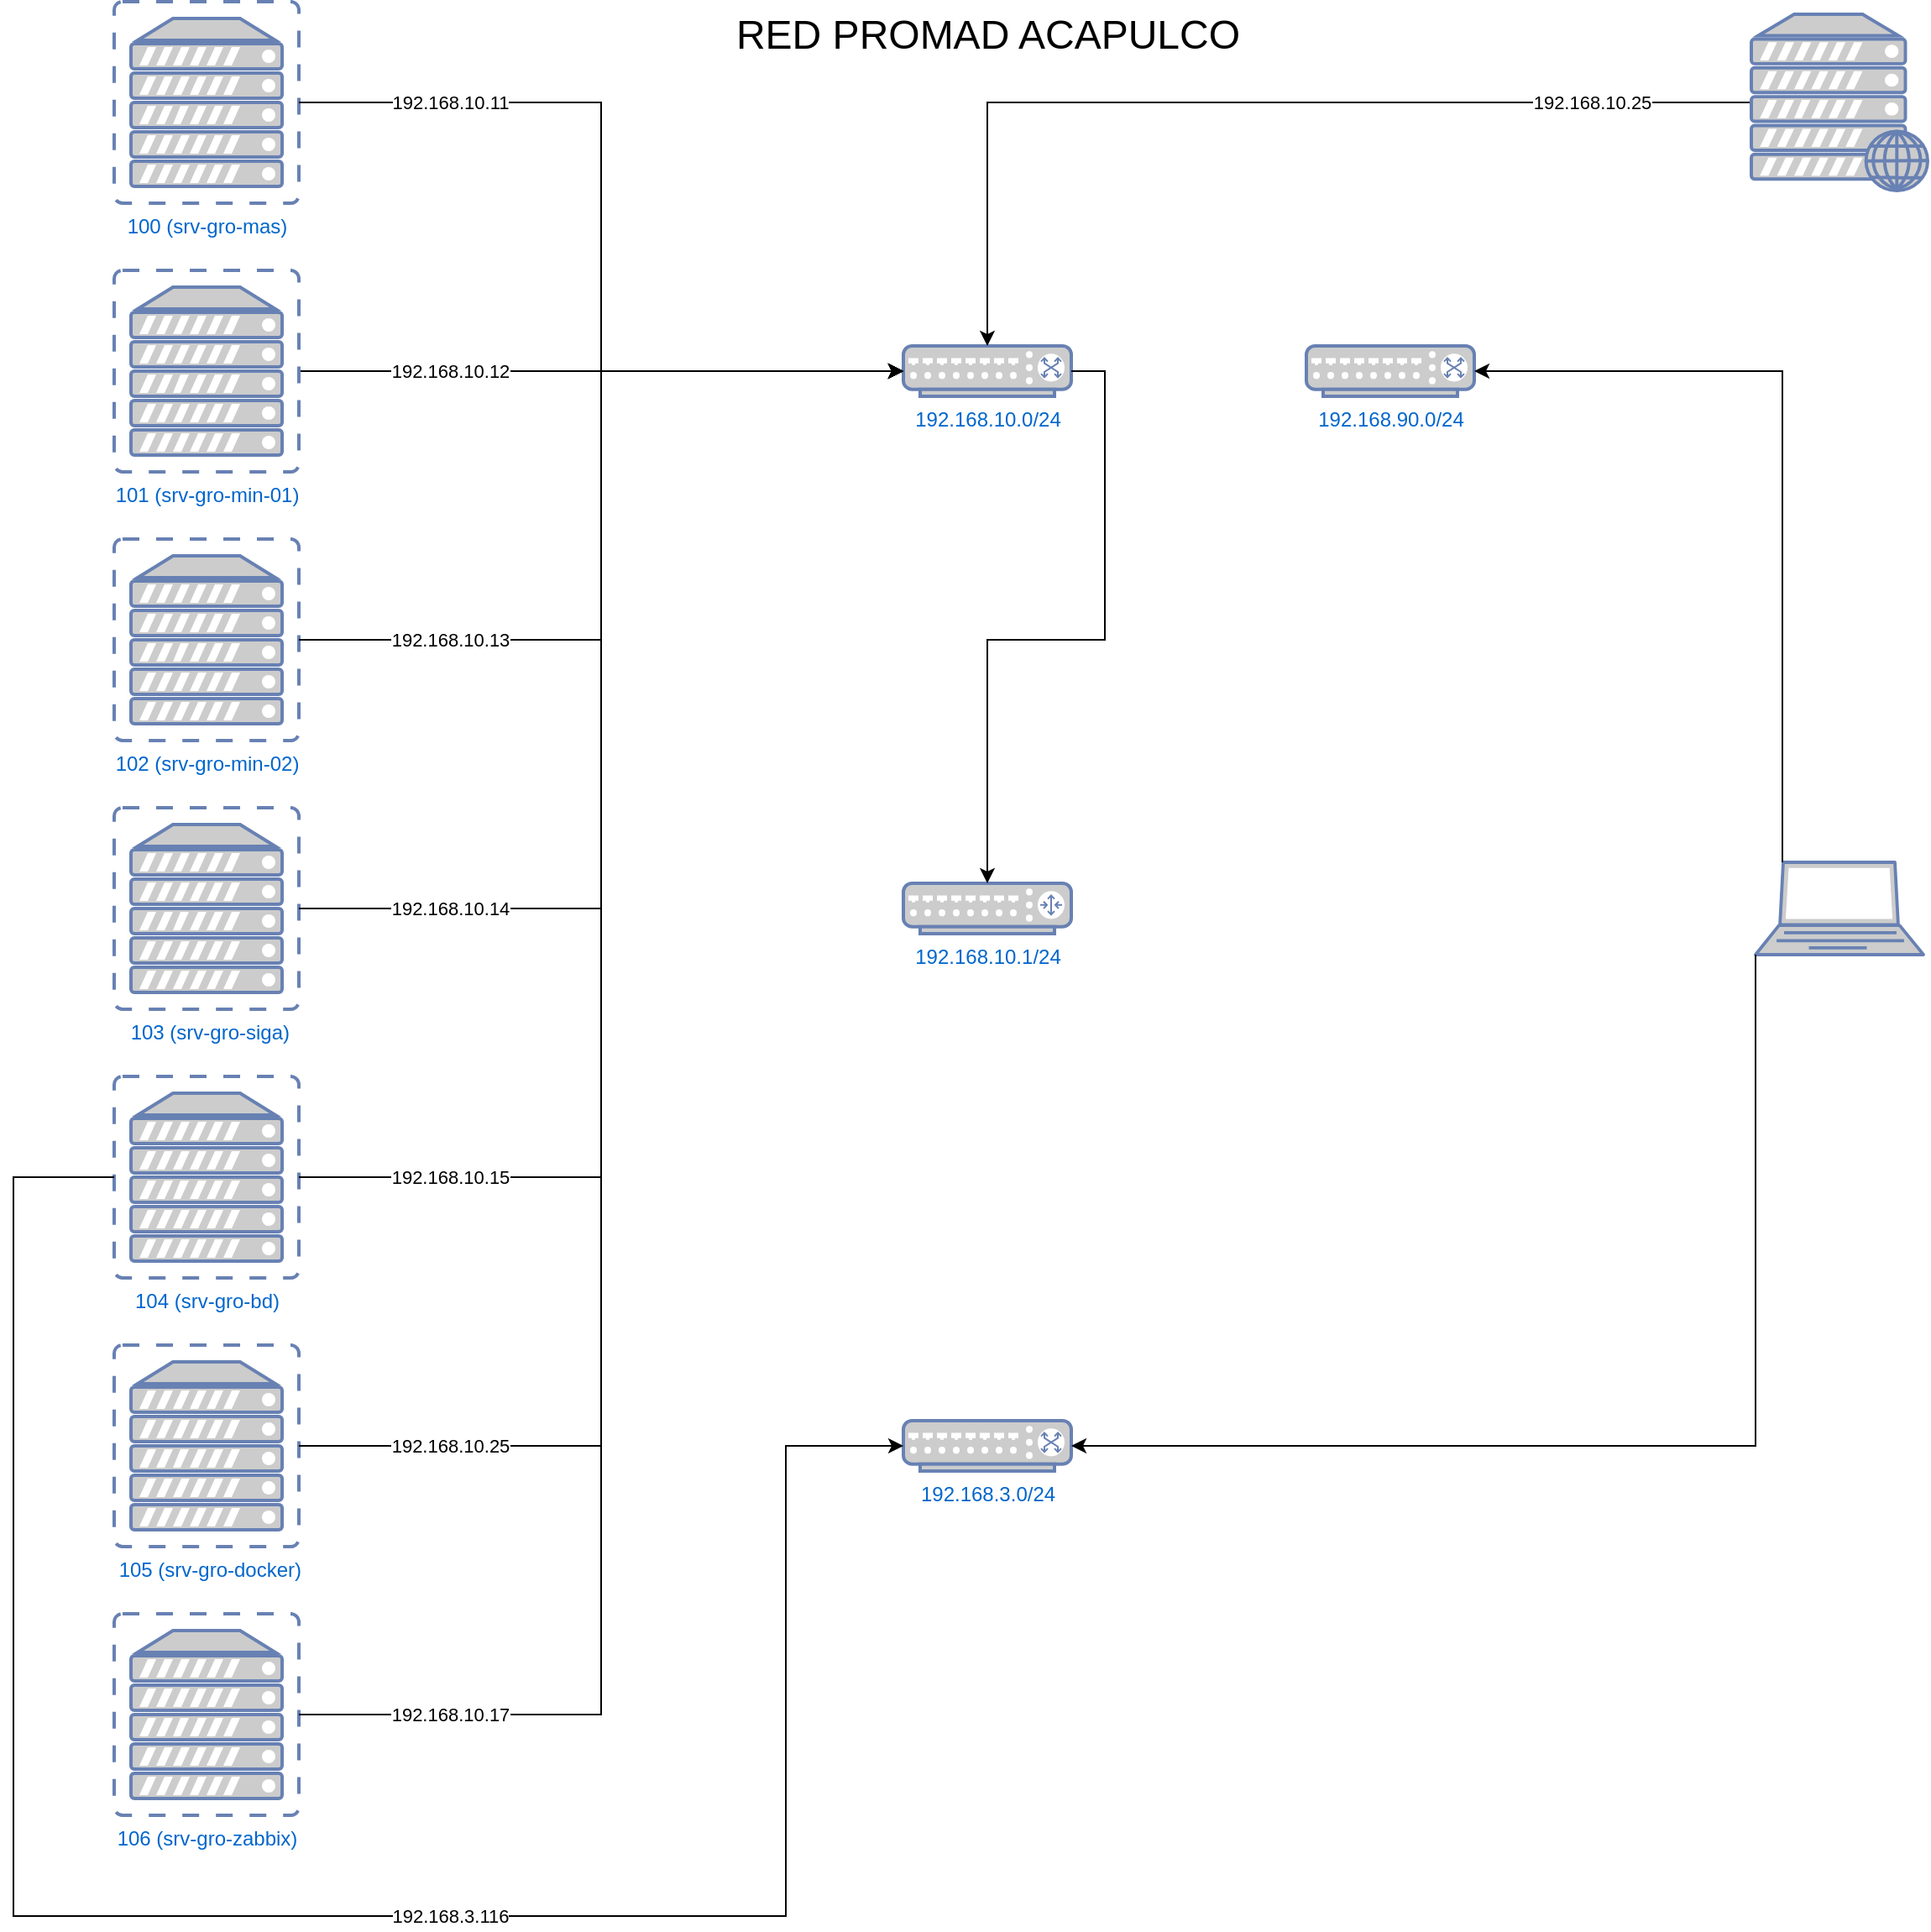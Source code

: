 <mxfile version="26.1.2">
  <diagram name="Página-1" id="_DqZXNJEzkWR17LwoJHk">
    <mxGraphModel dx="1088" dy="765" grid="1" gridSize="10" guides="1" tooltips="1" connect="1" arrows="1" fold="1" page="1" pageScale="1" pageWidth="640" pageHeight="400" math="0" shadow="0">
      <root>
        <mxCell id="0" />
        <mxCell id="1" parent="0" />
        <mxCell id="EatgDQGPLKpnnFWq92qj-1" value="100 (srv-gro-mas)" style="fontColor=#0066CC;verticalAlign=top;verticalLabelPosition=bottom;labelPosition=center;align=center;html=1;outlineConnect=0;fillColor=#CCCCCC;strokeColor=#6881B3;gradientColor=none;gradientDirection=north;strokeWidth=2;shape=mxgraph.networks.virtual_server;" vertex="1" parent="1">
          <mxGeometry x="120" y="40" width="110" height="120" as="geometry" />
        </mxCell>
        <mxCell id="EatgDQGPLKpnnFWq92qj-33" style="edgeStyle=orthogonalEdgeStyle;rounded=0;orthogonalLoop=1;jettySize=auto;html=1;exitX=1;exitY=0.5;exitDx=0;exitDy=0;exitPerimeter=0;" edge="1" parent="1" source="EatgDQGPLKpnnFWq92qj-2" target="EatgDQGPLKpnnFWq92qj-8">
          <mxGeometry relative="1" as="geometry" />
        </mxCell>
        <mxCell id="EatgDQGPLKpnnFWq92qj-46" value="192.168.10.12" style="edgeLabel;html=1;align=center;verticalAlign=middle;resizable=0;points=[];" vertex="1" connectable="0" parent="EatgDQGPLKpnnFWq92qj-33">
          <mxGeometry x="-0.583" y="-3" relative="1" as="geometry">
            <mxPoint x="15" y="-3" as="offset" />
          </mxGeometry>
        </mxCell>
        <mxCell id="EatgDQGPLKpnnFWq92qj-2" value="101 (srv-gro-min-01)" style="fontColor=#0066CC;verticalAlign=top;verticalLabelPosition=bottom;labelPosition=center;align=center;html=1;outlineConnect=0;fillColor=#CCCCCC;strokeColor=#6881B3;gradientColor=none;gradientDirection=north;strokeWidth=2;shape=mxgraph.networks.virtual_server;" vertex="1" parent="1">
          <mxGeometry x="120" y="200" width="110" height="120" as="geometry" />
        </mxCell>
        <mxCell id="EatgDQGPLKpnnFWq92qj-3" value="102 (srv-gro-min-02)" style="fontColor=#0066CC;verticalAlign=top;verticalLabelPosition=bottom;labelPosition=center;align=center;html=1;outlineConnect=0;fillColor=#CCCCCC;strokeColor=#6881B3;gradientColor=none;gradientDirection=north;strokeWidth=2;shape=mxgraph.networks.virtual_server;" vertex="1" parent="1">
          <mxGeometry x="120" y="360" width="110" height="120" as="geometry" />
        </mxCell>
        <mxCell id="EatgDQGPLKpnnFWq92qj-4" value="&amp;nbsp;103 (srv-gro-siga)" style="fontColor=#0066CC;verticalAlign=top;verticalLabelPosition=bottom;labelPosition=center;align=center;html=1;outlineConnect=0;fillColor=#CCCCCC;strokeColor=#6881B3;gradientColor=none;gradientDirection=north;strokeWidth=2;shape=mxgraph.networks.virtual_server;" vertex="1" parent="1">
          <mxGeometry x="120" y="520" width="110" height="120" as="geometry" />
        </mxCell>
        <mxCell id="EatgDQGPLKpnnFWq92qj-5" value="104 (srv-gro-bd)" style="fontColor=#0066CC;verticalAlign=top;verticalLabelPosition=bottom;labelPosition=center;align=center;html=1;outlineConnect=0;fillColor=#CCCCCC;strokeColor=#6881B3;gradientColor=none;gradientDirection=north;strokeWidth=2;shape=mxgraph.networks.virtual_server;" vertex="1" parent="1">
          <mxGeometry x="120" y="680" width="110" height="120" as="geometry" />
        </mxCell>
        <mxCell id="EatgDQGPLKpnnFWq92qj-6" value="&amp;nbsp;105 (srv-gro-docker)" style="fontColor=#0066CC;verticalAlign=top;verticalLabelPosition=bottom;labelPosition=center;align=center;html=1;outlineConnect=0;fillColor=#CCCCCC;strokeColor=#6881B3;gradientColor=none;gradientDirection=north;strokeWidth=2;shape=mxgraph.networks.virtual_server;" vertex="1" parent="1">
          <mxGeometry x="120" y="840" width="110" height="120" as="geometry" />
        </mxCell>
        <mxCell id="EatgDQGPLKpnnFWq92qj-7" value="106 (srv-gro-zabbix)" style="fontColor=#0066CC;verticalAlign=top;verticalLabelPosition=bottom;labelPosition=center;align=center;html=1;outlineConnect=0;fillColor=#CCCCCC;strokeColor=#6881B3;gradientColor=none;gradientDirection=north;strokeWidth=2;shape=mxgraph.networks.virtual_server;" vertex="1" parent="1">
          <mxGeometry x="120" y="1000" width="110" height="120" as="geometry" />
        </mxCell>
        <mxCell id="EatgDQGPLKpnnFWq92qj-8" value="192.168.10.0&lt;span style=&quot;background-color: transparent; color: light-dark(rgb(0, 102, 204), rgb(86, 174, 255));&quot;&gt;/24&lt;/span&gt;" style="fontColor=#0066CC;verticalAlign=top;verticalLabelPosition=bottom;labelPosition=center;align=center;html=1;outlineConnect=0;fillColor=#CCCCCC;strokeColor=#6881B3;gradientColor=none;gradientDirection=north;strokeWidth=2;shape=mxgraph.networks.switch;" vertex="1" parent="1">
          <mxGeometry x="590" y="245" width="100" height="30" as="geometry" />
        </mxCell>
        <mxCell id="EatgDQGPLKpnnFWq92qj-9" value="192.168.3.0/24" style="fontColor=#0066CC;verticalAlign=top;verticalLabelPosition=bottom;labelPosition=center;align=center;html=1;outlineConnect=0;fillColor=#CCCCCC;strokeColor=#6881B3;gradientColor=none;gradientDirection=north;strokeWidth=2;shape=mxgraph.networks.switch;" vertex="1" parent="1">
          <mxGeometry x="590" y="885" width="100" height="30" as="geometry" />
        </mxCell>
        <mxCell id="EatgDQGPLKpnnFWq92qj-10" value="192.168.10.1/24" style="fontColor=#0066CC;verticalAlign=top;verticalLabelPosition=bottom;labelPosition=center;align=center;html=1;outlineConnect=0;fillColor=#CCCCCC;strokeColor=#6881B3;gradientColor=none;gradientDirection=north;strokeWidth=2;shape=mxgraph.networks.router;" vertex="1" parent="1">
          <mxGeometry x="590" y="565" width="100" height="30" as="geometry" />
        </mxCell>
        <mxCell id="EatgDQGPLKpnnFWq92qj-12" style="edgeStyle=orthogonalEdgeStyle;rounded=0;orthogonalLoop=1;jettySize=auto;html=1;exitX=1;exitY=0.5;exitDx=0;exitDy=0;exitPerimeter=0;entryX=0.5;entryY=0;entryDx=0;entryDy=0;entryPerimeter=0;" edge="1" parent="1" source="EatgDQGPLKpnnFWq92qj-8" target="EatgDQGPLKpnnFWq92qj-10">
          <mxGeometry relative="1" as="geometry" />
        </mxCell>
        <mxCell id="EatgDQGPLKpnnFWq92qj-31" style="edgeStyle=orthogonalEdgeStyle;rounded=0;orthogonalLoop=1;jettySize=auto;html=1;exitX=0;exitY=0.5;exitDx=0;exitDy=0;exitPerimeter=0;entryX=0;entryY=0.5;entryDx=0;entryDy=0;entryPerimeter=0;" edge="1" parent="1" source="EatgDQGPLKpnnFWq92qj-5" target="EatgDQGPLKpnnFWq92qj-9">
          <mxGeometry relative="1" as="geometry">
            <Array as="points">
              <mxPoint x="60" y="740" />
              <mxPoint x="60" y="1180" />
              <mxPoint x="520" y="1180" />
              <mxPoint x="520" y="900" />
            </Array>
          </mxGeometry>
        </mxCell>
        <mxCell id="EatgDQGPLKpnnFWq92qj-50" value="192.168.3.116" style="edgeLabel;html=1;align=center;verticalAlign=middle;resizable=0;points=[];" vertex="1" connectable="0" parent="EatgDQGPLKpnnFWq92qj-31">
          <mxGeometry x="0.061" y="-3" relative="1" as="geometry">
            <mxPoint x="65" y="-3" as="offset" />
          </mxGeometry>
        </mxCell>
        <mxCell id="EatgDQGPLKpnnFWq92qj-35" style="edgeStyle=orthogonalEdgeStyle;rounded=0;orthogonalLoop=1;jettySize=auto;html=1;entryX=0;entryY=0.5;entryDx=0;entryDy=0;entryPerimeter=0;" edge="1" parent="1" source="EatgDQGPLKpnnFWq92qj-1" target="EatgDQGPLKpnnFWq92qj-8">
          <mxGeometry relative="1" as="geometry" />
        </mxCell>
        <mxCell id="EatgDQGPLKpnnFWq92qj-45" value="192.168.10.11" style="edgeLabel;html=1;align=center;verticalAlign=middle;resizable=0;points=[];" vertex="1" connectable="0" parent="EatgDQGPLKpnnFWq92qj-35">
          <mxGeometry x="-0.75" y="-2" relative="1" as="geometry">
            <mxPoint x="25" y="-2" as="offset" />
          </mxGeometry>
        </mxCell>
        <mxCell id="EatgDQGPLKpnnFWq92qj-37" style="edgeStyle=orthogonalEdgeStyle;rounded=0;orthogonalLoop=1;jettySize=auto;html=1;exitX=1;exitY=0.5;exitDx=0;exitDy=0;exitPerimeter=0;entryX=0;entryY=0.5;entryDx=0;entryDy=0;entryPerimeter=0;" edge="1" parent="1" source="EatgDQGPLKpnnFWq92qj-3" target="EatgDQGPLKpnnFWq92qj-8">
          <mxGeometry relative="1" as="geometry" />
        </mxCell>
        <mxCell id="EatgDQGPLKpnnFWq92qj-47" value="192.168.10.13" style="edgeLabel;html=1;align=center;verticalAlign=middle;resizable=0;points=[];" vertex="1" connectable="0" parent="EatgDQGPLKpnnFWq92qj-37">
          <mxGeometry x="-0.735" y="-1" relative="1" as="geometry">
            <mxPoint x="21" y="-1" as="offset" />
          </mxGeometry>
        </mxCell>
        <mxCell id="EatgDQGPLKpnnFWq92qj-38" style="edgeStyle=orthogonalEdgeStyle;rounded=0;orthogonalLoop=1;jettySize=auto;html=1;entryX=0;entryY=0.5;entryDx=0;entryDy=0;entryPerimeter=0;" edge="1" parent="1" source="EatgDQGPLKpnnFWq92qj-4" target="EatgDQGPLKpnnFWq92qj-8">
          <mxGeometry relative="1" as="geometry" />
        </mxCell>
        <mxCell id="EatgDQGPLKpnnFWq92qj-48" value="192.168.10.14" style="edgeLabel;html=1;align=center;verticalAlign=middle;resizable=0;points=[];" vertex="1" connectable="0" parent="EatgDQGPLKpnnFWq92qj-38">
          <mxGeometry x="-0.756" relative="1" as="geometry">
            <mxPoint x="7" as="offset" />
          </mxGeometry>
        </mxCell>
        <mxCell id="EatgDQGPLKpnnFWq92qj-39" style="edgeStyle=orthogonalEdgeStyle;rounded=0;orthogonalLoop=1;jettySize=auto;html=1;exitX=1;exitY=0.5;exitDx=0;exitDy=0;exitPerimeter=0;entryX=0;entryY=0.5;entryDx=0;entryDy=0;entryPerimeter=0;" edge="1" parent="1" source="EatgDQGPLKpnnFWq92qj-5" target="EatgDQGPLKpnnFWq92qj-8">
          <mxGeometry relative="1" as="geometry" />
        </mxCell>
        <mxCell id="EatgDQGPLKpnnFWq92qj-51" value="192.168.10.15" style="edgeLabel;html=1;align=center;verticalAlign=middle;resizable=0;points=[];" vertex="1" connectable="0" parent="EatgDQGPLKpnnFWq92qj-39">
          <mxGeometry x="-0.779" y="-1" relative="1" as="geometry">
            <mxPoint x="-3" y="-1" as="offset" />
          </mxGeometry>
        </mxCell>
        <mxCell id="EatgDQGPLKpnnFWq92qj-40" style="edgeStyle=orthogonalEdgeStyle;rounded=0;orthogonalLoop=1;jettySize=auto;html=1;entryX=0;entryY=0.5;entryDx=0;entryDy=0;entryPerimeter=0;" edge="1" parent="1" source="EatgDQGPLKpnnFWq92qj-6" target="EatgDQGPLKpnnFWq92qj-8">
          <mxGeometry relative="1" as="geometry" />
        </mxCell>
        <mxCell id="EatgDQGPLKpnnFWq92qj-52" value="192.168.10.25" style="edgeLabel;html=1;align=center;verticalAlign=middle;resizable=0;points=[];fontColor=light-dark(#000000,#FF0000);" vertex="1" connectable="0" parent="EatgDQGPLKpnnFWq92qj-40">
          <mxGeometry x="-0.81" y="-3" relative="1" as="geometry">
            <mxPoint x="-5" y="-3" as="offset" />
          </mxGeometry>
        </mxCell>
        <mxCell id="EatgDQGPLKpnnFWq92qj-41" style="edgeStyle=orthogonalEdgeStyle;rounded=0;orthogonalLoop=1;jettySize=auto;html=1;exitX=1;exitY=0.5;exitDx=0;exitDy=0;exitPerimeter=0;entryX=0;entryY=0.5;entryDx=0;entryDy=0;entryPerimeter=0;" edge="1" parent="1" source="EatgDQGPLKpnnFWq92qj-7" target="EatgDQGPLKpnnFWq92qj-8">
          <mxGeometry relative="1" as="geometry" />
        </mxCell>
        <mxCell id="EatgDQGPLKpnnFWq92qj-53" value="192.168.10.17" style="edgeLabel;html=1;align=center;verticalAlign=middle;resizable=0;points=[];" vertex="1" connectable="0" parent="EatgDQGPLKpnnFWq92qj-41">
          <mxGeometry x="-0.869" relative="1" as="geometry">
            <mxPoint x="14" as="offset" />
          </mxGeometry>
        </mxCell>
        <mxCell id="EatgDQGPLKpnnFWq92qj-49" value="RED PROMAD ACAPULCO" style="text;html=1;align=center;verticalAlign=middle;resizable=0;points=[];autosize=1;strokeColor=none;fillColor=none;fontSize=24;" vertex="1" parent="1">
          <mxGeometry x="480" y="40" width="320" height="40" as="geometry" />
        </mxCell>
        <mxCell id="EatgDQGPLKpnnFWq92qj-55" style="edgeStyle=orthogonalEdgeStyle;rounded=0;orthogonalLoop=1;jettySize=auto;html=1;exitX=0;exitY=0.5;exitDx=0;exitDy=0;exitPerimeter=0;" edge="1" parent="1" source="EatgDQGPLKpnnFWq92qj-54" target="EatgDQGPLKpnnFWq92qj-8">
          <mxGeometry relative="1" as="geometry" />
        </mxCell>
        <mxCell id="EatgDQGPLKpnnFWq92qj-56" value="192.168.10.25" style="edgeLabel;html=1;align=center;verticalAlign=middle;resizable=0;points=[];fontColor=light-dark(#000000,#FF0000);" vertex="1" connectable="0" parent="EatgDQGPLKpnnFWq92qj-55">
          <mxGeometry x="-0.59" y="1" relative="1" as="geometry">
            <mxPoint x="28" y="-1" as="offset" />
          </mxGeometry>
        </mxCell>
        <mxCell id="EatgDQGPLKpnnFWq92qj-54" value="" style="fontColor=#0066CC;verticalAlign=top;verticalLabelPosition=bottom;labelPosition=center;align=center;html=1;outlineConnect=0;fillColor=#CCCCCC;strokeColor=#6881B3;gradientColor=none;gradientDirection=north;strokeWidth=2;shape=mxgraph.networks.web_server;" vertex="1" parent="1">
          <mxGeometry x="1095" y="47.5" width="105" height="105" as="geometry" />
        </mxCell>
        <mxCell id="EatgDQGPLKpnnFWq92qj-57" value="192.168.90.0&lt;span style=&quot;background-color: transparent; color: light-dark(rgb(0, 102, 204), rgb(86, 174, 255));&quot;&gt;/24&lt;/span&gt;" style="fontColor=#0066CC;verticalAlign=top;verticalLabelPosition=bottom;labelPosition=center;align=center;html=1;outlineConnect=0;fillColor=#CCCCCC;strokeColor=#6881B3;gradientColor=none;gradientDirection=north;strokeWidth=2;shape=mxgraph.networks.switch;" vertex="1" parent="1">
          <mxGeometry x="830" y="245" width="100" height="30" as="geometry" />
        </mxCell>
        <mxCell id="EatgDQGPLKpnnFWq92qj-59" value="" style="fontColor=#0066CC;verticalAlign=top;verticalLabelPosition=bottom;labelPosition=center;align=center;html=1;outlineConnect=0;fillColor=#CCCCCC;strokeColor=#6881B3;gradientColor=none;gradientDirection=north;strokeWidth=2;shape=mxgraph.networks.laptop;" vertex="1" parent="1">
          <mxGeometry x="1097.5" y="552.5" width="100" height="55" as="geometry" />
        </mxCell>
        <mxCell id="EatgDQGPLKpnnFWq92qj-60" style="edgeStyle=orthogonalEdgeStyle;rounded=0;orthogonalLoop=1;jettySize=auto;html=1;exitX=0;exitY=1;exitDx=0;exitDy=0;exitPerimeter=0;entryX=1;entryY=0.5;entryDx=0;entryDy=0;entryPerimeter=0;" edge="1" parent="1" source="EatgDQGPLKpnnFWq92qj-59" target="EatgDQGPLKpnnFWq92qj-9">
          <mxGeometry relative="1" as="geometry" />
        </mxCell>
        <mxCell id="EatgDQGPLKpnnFWq92qj-61" style="edgeStyle=orthogonalEdgeStyle;rounded=0;orthogonalLoop=1;jettySize=auto;html=1;exitX=0.16;exitY=0;exitDx=0;exitDy=0;exitPerimeter=0;entryX=1;entryY=0.5;entryDx=0;entryDy=0;entryPerimeter=0;" edge="1" parent="1" source="EatgDQGPLKpnnFWq92qj-59" target="EatgDQGPLKpnnFWq92qj-57">
          <mxGeometry relative="1" as="geometry" />
        </mxCell>
      </root>
    </mxGraphModel>
  </diagram>
</mxfile>
